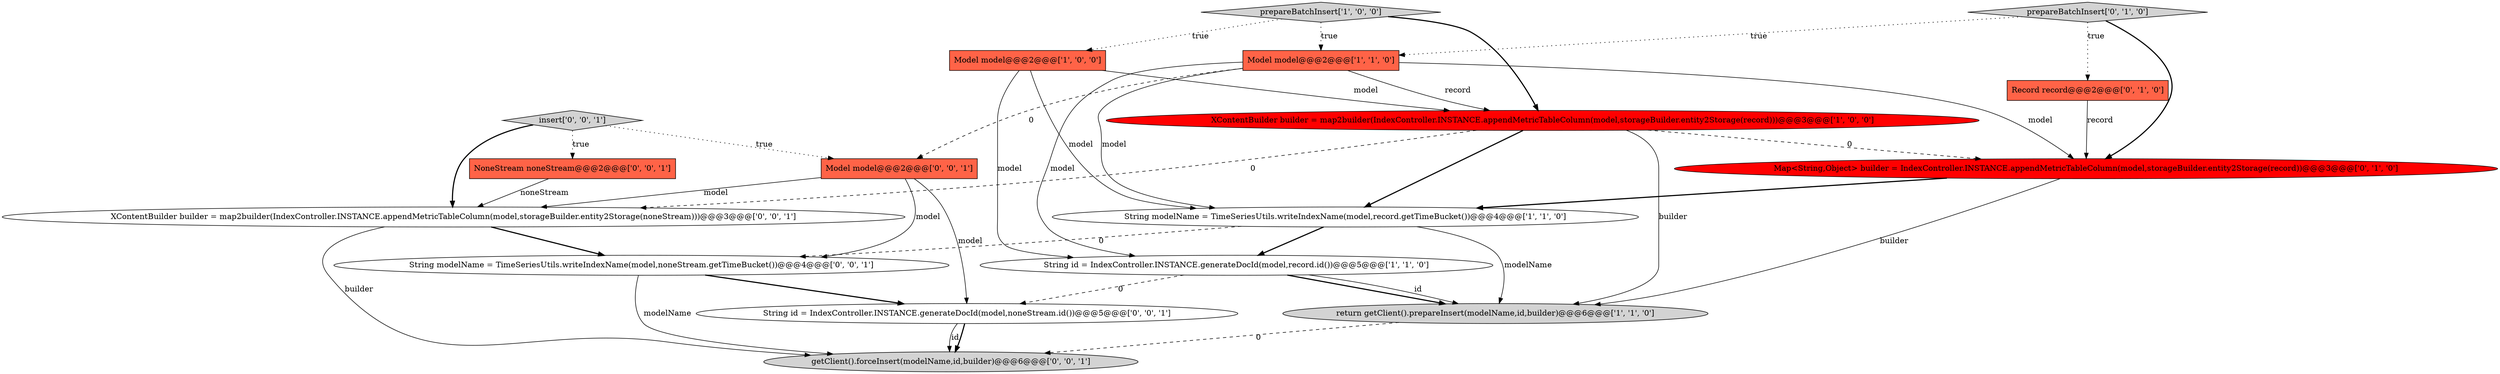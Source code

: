 digraph {
5 [style = filled, label = "XContentBuilder builder = map2builder(IndexController.INSTANCE.appendMetricTableColumn(model,storageBuilder.entity2Storage(record)))@@@3@@@['1', '0', '0']", fillcolor = red, shape = ellipse image = "AAA1AAABBB1BBB"];
2 [style = filled, label = "Model model@@@2@@@['1', '1', '0']", fillcolor = tomato, shape = box image = "AAA0AAABBB1BBB"];
12 [style = filled, label = "String id = IndexController.INSTANCE.generateDocId(model,noneStream.id())@@@5@@@['0', '0', '1']", fillcolor = white, shape = ellipse image = "AAA0AAABBB3BBB"];
9 [style = filled, label = "Record record@@@2@@@['0', '1', '0']", fillcolor = tomato, shape = box image = "AAA0AAABBB2BBB"];
3 [style = filled, label = "return getClient().prepareInsert(modelName,id,builder)@@@6@@@['1', '1', '0']", fillcolor = lightgray, shape = ellipse image = "AAA0AAABBB1BBB"];
1 [style = filled, label = "prepareBatchInsert['1', '0', '0']", fillcolor = lightgray, shape = diamond image = "AAA0AAABBB1BBB"];
11 [style = filled, label = "NoneStream noneStream@@@2@@@['0', '0', '1']", fillcolor = tomato, shape = box image = "AAA0AAABBB3BBB"];
8 [style = filled, label = "Map<String,Object> builder = IndexController.INSTANCE.appendMetricTableColumn(model,storageBuilder.entity2Storage(record))@@@3@@@['0', '1', '0']", fillcolor = red, shape = ellipse image = "AAA1AAABBB2BBB"];
13 [style = filled, label = "XContentBuilder builder = map2builder(IndexController.INSTANCE.appendMetricTableColumn(model,storageBuilder.entity2Storage(noneStream)))@@@3@@@['0', '0', '1']", fillcolor = white, shape = ellipse image = "AAA0AAABBB3BBB"];
0 [style = filled, label = "Model model@@@2@@@['1', '0', '0']", fillcolor = tomato, shape = box image = "AAA0AAABBB1BBB"];
14 [style = filled, label = "insert['0', '0', '1']", fillcolor = lightgray, shape = diamond image = "AAA0AAABBB3BBB"];
7 [style = filled, label = "prepareBatchInsert['0', '1', '0']", fillcolor = lightgray, shape = diamond image = "AAA0AAABBB2BBB"];
10 [style = filled, label = "getClient().forceInsert(modelName,id,builder)@@@6@@@['0', '0', '1']", fillcolor = lightgray, shape = ellipse image = "AAA0AAABBB3BBB"];
4 [style = filled, label = "String modelName = TimeSeriesUtils.writeIndexName(model,record.getTimeBucket())@@@4@@@['1', '1', '0']", fillcolor = white, shape = ellipse image = "AAA0AAABBB1BBB"];
15 [style = filled, label = "String modelName = TimeSeriesUtils.writeIndexName(model,noneStream.getTimeBucket())@@@4@@@['0', '0', '1']", fillcolor = white, shape = ellipse image = "AAA0AAABBB3BBB"];
6 [style = filled, label = "String id = IndexController.INSTANCE.generateDocId(model,record.id())@@@5@@@['1', '1', '0']", fillcolor = white, shape = ellipse image = "AAA0AAABBB1BBB"];
16 [style = filled, label = "Model model@@@2@@@['0', '0', '1']", fillcolor = tomato, shape = box image = "AAA0AAABBB3BBB"];
1->5 [style = bold, label=""];
11->13 [style = solid, label="noneStream"];
5->13 [style = dashed, label="0"];
6->3 [style = bold, label=""];
7->2 [style = dotted, label="true"];
0->5 [style = solid, label="model"];
8->3 [style = solid, label="builder"];
16->13 [style = solid, label="model"];
2->4 [style = solid, label="model"];
12->10 [style = solid, label="id"];
4->6 [style = bold, label=""];
16->15 [style = solid, label="model"];
6->3 [style = solid, label="id"];
2->5 [style = solid, label="record"];
4->3 [style = solid, label="modelName"];
7->9 [style = dotted, label="true"];
7->8 [style = bold, label=""];
0->6 [style = solid, label="model"];
0->4 [style = solid, label="model"];
16->12 [style = solid, label="model"];
6->12 [style = dashed, label="0"];
14->16 [style = dotted, label="true"];
13->10 [style = solid, label="builder"];
12->10 [style = bold, label=""];
2->6 [style = solid, label="model"];
4->15 [style = dashed, label="0"];
2->16 [style = dashed, label="0"];
5->3 [style = solid, label="builder"];
5->4 [style = bold, label=""];
2->8 [style = solid, label="model"];
15->10 [style = solid, label="modelName"];
5->8 [style = dashed, label="0"];
14->11 [style = dotted, label="true"];
15->12 [style = bold, label=""];
3->10 [style = dashed, label="0"];
13->15 [style = bold, label=""];
1->0 [style = dotted, label="true"];
8->4 [style = bold, label=""];
14->13 [style = bold, label=""];
1->2 [style = dotted, label="true"];
9->8 [style = solid, label="record"];
}
